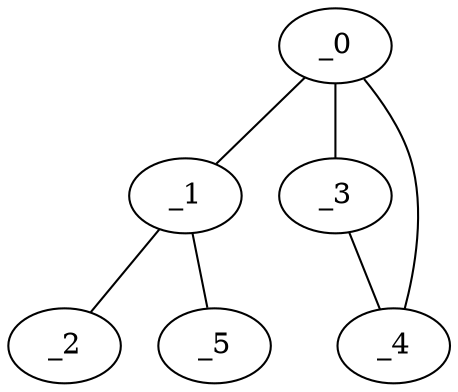 graph MP1_0141 {
	_0	 [x="1.49712",
		y="1.79083"];
	_1	 [x="2.5",
		y="2.99"];
	_0 -- _1;
	_3	 [x="0.547562",
		y="0.232948"];
	_0 -- _3;
	_4	 [x="1.00417",
		y="2.56433"];
	_0 -- _4;
	_2	 [x="2.35362",
		y="0.4954"];
	_1 -- _2;
	_5	 [x="2.7056",
		y="0.46021"];
	_1 -- _5;
	_3 -- _4;
}
